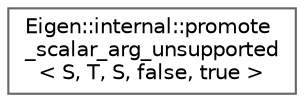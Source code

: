 digraph "Graphical Class Hierarchy"
{
 // LATEX_PDF_SIZE
  bgcolor="transparent";
  edge [fontname=Helvetica,fontsize=10,labelfontname=Helvetica,labelfontsize=10];
  node [fontname=Helvetica,fontsize=10,shape=box,height=0.2,width=0.4];
  rankdir="LR";
  Node0 [id="Node000000",label="Eigen::internal::promote\l_scalar_arg_unsupported\l\< S, T, S, false, true \>",height=0.2,width=0.4,color="grey40", fillcolor="white", style="filled",URL="$structEigen_1_1internal_1_1promote__scalar__arg__unsupported_3_01S_00_01T_00_01S_00_01false_00_01true_01_4.html",tooltip=" "];
}
